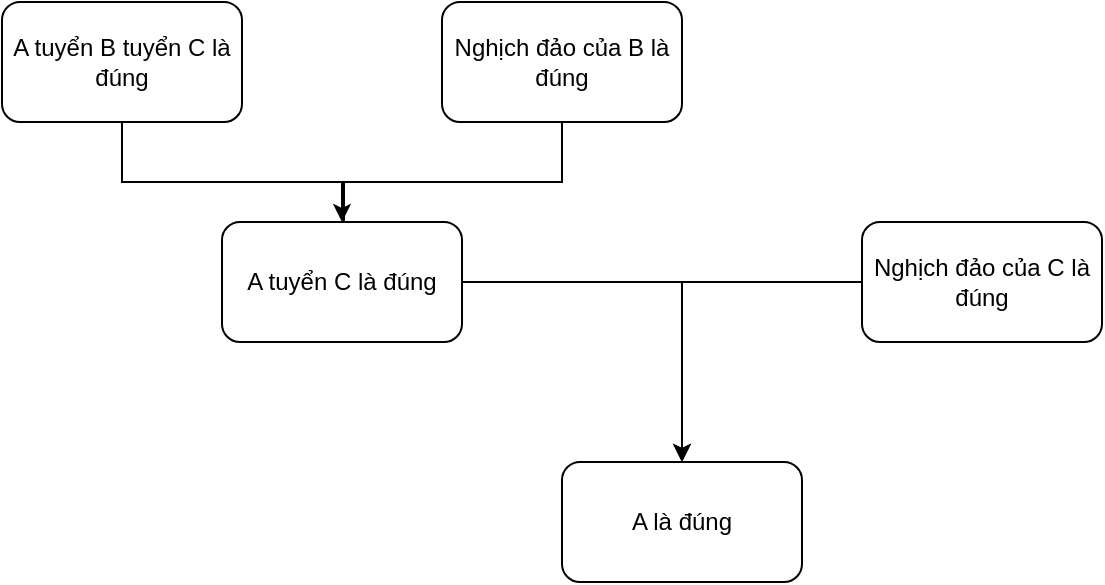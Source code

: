 <mxfile version="22.0.6" type="github">
  <diagram name="Page-1" id="Ea61cFEDh1r0lH2D8Xxs">
    <mxGraphModel dx="1450" dy="706" grid="1" gridSize="10" guides="1" tooltips="1" connect="1" arrows="1" fold="1" page="1" pageScale="1" pageWidth="850" pageHeight="1100" math="0" shadow="0">
      <root>
        <mxCell id="0" />
        <mxCell id="1" parent="0" />
        <mxCell id="ylkvVRTfP2TL3_-mshk7-4" style="edgeStyle=orthogonalEdgeStyle;rounded=0;orthogonalLoop=1;jettySize=auto;html=1;" edge="1" parent="1" source="ylkvVRTfP2TL3_-mshk7-1" target="ylkvVRTfP2TL3_-mshk7-3">
          <mxGeometry relative="1" as="geometry">
            <Array as="points">
              <mxPoint x="60" y="460" />
              <mxPoint x="170" y="460" />
            </Array>
          </mxGeometry>
        </mxCell>
        <mxCell id="ylkvVRTfP2TL3_-mshk7-1" value="A tuyển B tuyển C là đúng" style="rounded=1;whiteSpace=wrap;html=1;" vertex="1" parent="1">
          <mxGeometry y="370" width="120" height="60" as="geometry" />
        </mxCell>
        <mxCell id="ylkvVRTfP2TL3_-mshk7-5" style="edgeStyle=orthogonalEdgeStyle;rounded=0;orthogonalLoop=1;jettySize=auto;html=1;" edge="1" parent="1" source="ylkvVRTfP2TL3_-mshk7-2">
          <mxGeometry relative="1" as="geometry">
            <mxPoint x="170" y="490" as="targetPoint" />
            <Array as="points">
              <mxPoint x="280" y="460" />
              <mxPoint x="171" y="460" />
            </Array>
          </mxGeometry>
        </mxCell>
        <mxCell id="ylkvVRTfP2TL3_-mshk7-2" value="Nghịch đảo của B là đúng" style="rounded=1;whiteSpace=wrap;html=1;" vertex="1" parent="1">
          <mxGeometry x="220" y="370" width="120" height="60" as="geometry" />
        </mxCell>
        <mxCell id="ylkvVRTfP2TL3_-mshk7-9" style="edgeStyle=orthogonalEdgeStyle;rounded=0;orthogonalLoop=1;jettySize=auto;html=1;" edge="1" parent="1" source="ylkvVRTfP2TL3_-mshk7-3" target="ylkvVRTfP2TL3_-mshk7-7">
          <mxGeometry relative="1" as="geometry" />
        </mxCell>
        <mxCell id="ylkvVRTfP2TL3_-mshk7-3" value="A tuyển C là đúng" style="rounded=1;whiteSpace=wrap;html=1;" vertex="1" parent="1">
          <mxGeometry x="110" y="480" width="120" height="60" as="geometry" />
        </mxCell>
        <mxCell id="ylkvVRTfP2TL3_-mshk7-8" style="edgeStyle=orthogonalEdgeStyle;rounded=0;orthogonalLoop=1;jettySize=auto;html=1;" edge="1" parent="1" source="ylkvVRTfP2TL3_-mshk7-6" target="ylkvVRTfP2TL3_-mshk7-7">
          <mxGeometry relative="1" as="geometry" />
        </mxCell>
        <mxCell id="ylkvVRTfP2TL3_-mshk7-6" value="Nghịch đảo của C là đúng" style="rounded=1;whiteSpace=wrap;html=1;" vertex="1" parent="1">
          <mxGeometry x="430" y="480" width="120" height="60" as="geometry" />
        </mxCell>
        <mxCell id="ylkvVRTfP2TL3_-mshk7-7" value="A là đúng" style="rounded=1;whiteSpace=wrap;html=1;" vertex="1" parent="1">
          <mxGeometry x="280" y="600" width="120" height="60" as="geometry" />
        </mxCell>
      </root>
    </mxGraphModel>
  </diagram>
</mxfile>
